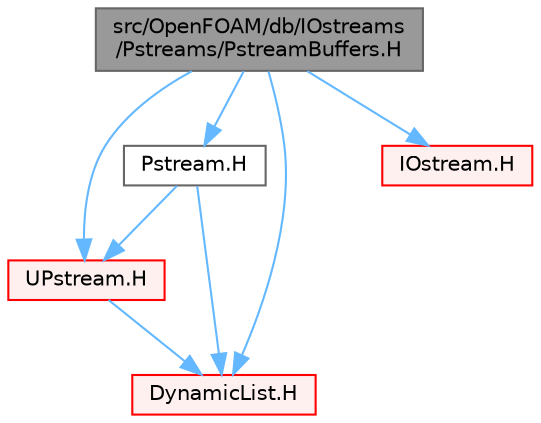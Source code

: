 digraph "src/OpenFOAM/db/IOstreams/Pstreams/PstreamBuffers.H"
{
 // LATEX_PDF_SIZE
  bgcolor="transparent";
  edge [fontname=Helvetica,fontsize=10,labelfontname=Helvetica,labelfontsize=10];
  node [fontname=Helvetica,fontsize=10,shape=box,height=0.2,width=0.4];
  Node1 [id="Node000001",label="src/OpenFOAM/db/IOstreams\l/Pstreams/PstreamBuffers.H",height=0.2,width=0.4,color="gray40", fillcolor="grey60", style="filled", fontcolor="black",tooltip=" "];
  Node1 -> Node2 [id="edge1_Node000001_Node000002",color="steelblue1",style="solid",tooltip=" "];
  Node2 [id="Node000002",label="Pstream.H",height=0.2,width=0.4,color="grey40", fillcolor="white", style="filled",URL="$Pstream_8H.html",tooltip=" "];
  Node2 -> Node3 [id="edge2_Node000002_Node000003",color="steelblue1",style="solid",tooltip=" "];
  Node3 [id="Node000003",label="UPstream.H",height=0.2,width=0.4,color="red", fillcolor="#FFF0F0", style="filled",URL="$UPstream_8H.html",tooltip=" "];
  Node3 -> Node104 [id="edge3_Node000003_Node000104",color="steelblue1",style="solid",tooltip=" "];
  Node104 [id="Node000104",label="DynamicList.H",height=0.2,width=0.4,color="red", fillcolor="#FFF0F0", style="filled",URL="$DynamicList_8H.html",tooltip=" "];
  Node2 -> Node104 [id="edge4_Node000002_Node000104",color="steelblue1",style="solid",tooltip=" "];
  Node1 -> Node104 [id="edge5_Node000001_Node000104",color="steelblue1",style="solid",tooltip=" "];
  Node1 -> Node3 [id="edge6_Node000001_Node000003",color="steelblue1",style="solid",tooltip=" "];
  Node1 -> Node41 [id="edge7_Node000001_Node000041",color="steelblue1",style="solid",tooltip=" "];
  Node41 [id="Node000041",label="IOstream.H",height=0.2,width=0.4,color="red", fillcolor="#FFF0F0", style="filled",URL="$IOstream_8H.html",tooltip=" "];
}
